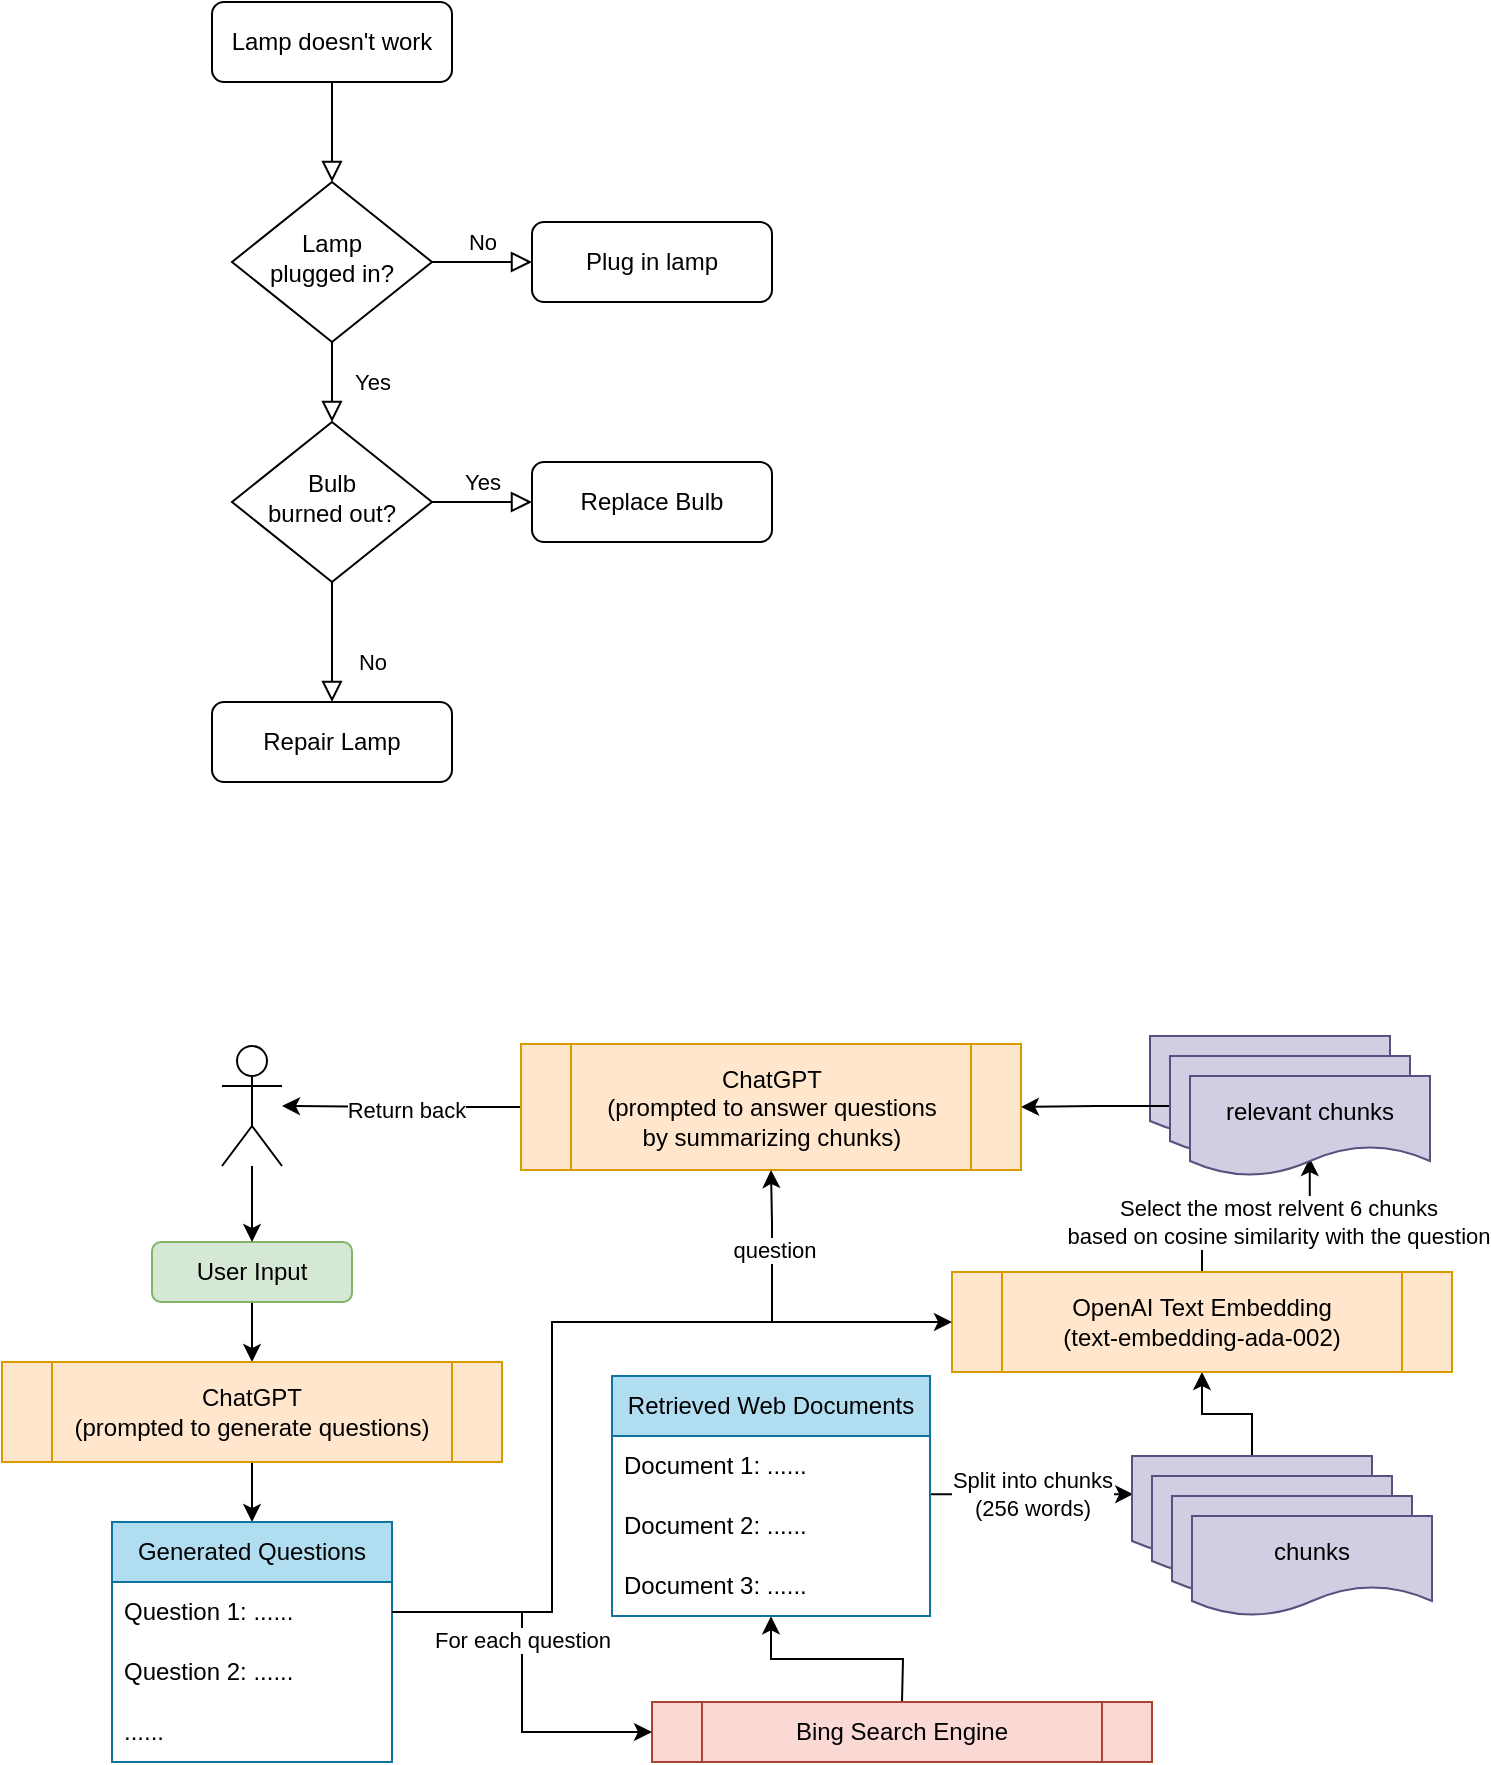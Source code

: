 <mxfile version="21.0.8" type="device"><diagram id="C5RBs43oDa-KdzZeNtuy" name="Page-1"><mxGraphModel dx="989" dy="554" grid="1" gridSize="10" guides="1" tooltips="1" connect="1" arrows="1" fold="1" page="1" pageScale="1" pageWidth="827" pageHeight="1169" math="0" shadow="0"><root><mxCell id="WIyWlLk6GJQsqaUBKTNV-0"/><mxCell id="WIyWlLk6GJQsqaUBKTNV-1" parent="WIyWlLk6GJQsqaUBKTNV-0"/><mxCell id="WIyWlLk6GJQsqaUBKTNV-2" value="" style="rounded=0;html=1;jettySize=auto;orthogonalLoop=1;fontSize=11;endArrow=block;endFill=0;endSize=8;strokeWidth=1;shadow=0;labelBackgroundColor=none;edgeStyle=orthogonalEdgeStyle;" parent="WIyWlLk6GJQsqaUBKTNV-1" source="WIyWlLk6GJQsqaUBKTNV-3" target="WIyWlLk6GJQsqaUBKTNV-6" edge="1"><mxGeometry relative="1" as="geometry"/></mxCell><mxCell id="WIyWlLk6GJQsqaUBKTNV-3" value="Lamp doesn't work" style="rounded=1;whiteSpace=wrap;html=1;fontSize=12;glass=0;strokeWidth=1;shadow=0;" parent="WIyWlLk6GJQsqaUBKTNV-1" vertex="1"><mxGeometry x="160" y="80" width="120" height="40" as="geometry"/></mxCell><mxCell id="WIyWlLk6GJQsqaUBKTNV-4" value="Yes" style="rounded=0;html=1;jettySize=auto;orthogonalLoop=1;fontSize=11;endArrow=block;endFill=0;endSize=8;strokeWidth=1;shadow=0;labelBackgroundColor=none;edgeStyle=orthogonalEdgeStyle;" parent="WIyWlLk6GJQsqaUBKTNV-1" source="WIyWlLk6GJQsqaUBKTNV-6" target="WIyWlLk6GJQsqaUBKTNV-10" edge="1"><mxGeometry y="20" relative="1" as="geometry"><mxPoint as="offset"/></mxGeometry></mxCell><mxCell id="WIyWlLk6GJQsqaUBKTNV-5" value="No" style="edgeStyle=orthogonalEdgeStyle;rounded=0;html=1;jettySize=auto;orthogonalLoop=1;fontSize=11;endArrow=block;endFill=0;endSize=8;strokeWidth=1;shadow=0;labelBackgroundColor=none;" parent="WIyWlLk6GJQsqaUBKTNV-1" source="WIyWlLk6GJQsqaUBKTNV-6" target="WIyWlLk6GJQsqaUBKTNV-7" edge="1"><mxGeometry y="10" relative="1" as="geometry"><mxPoint as="offset"/></mxGeometry></mxCell><mxCell id="WIyWlLk6GJQsqaUBKTNV-6" value="Lamp&lt;br&gt;plugged in?" style="rhombus;whiteSpace=wrap;html=1;shadow=0;fontFamily=Helvetica;fontSize=12;align=center;strokeWidth=1;spacing=6;spacingTop=-4;" parent="WIyWlLk6GJQsqaUBKTNV-1" vertex="1"><mxGeometry x="170" y="170" width="100" height="80" as="geometry"/></mxCell><mxCell id="WIyWlLk6GJQsqaUBKTNV-7" value="Plug in lamp" style="rounded=1;whiteSpace=wrap;html=1;fontSize=12;glass=0;strokeWidth=1;shadow=0;" parent="WIyWlLk6GJQsqaUBKTNV-1" vertex="1"><mxGeometry x="320" y="190" width="120" height="40" as="geometry"/></mxCell><mxCell id="WIyWlLk6GJQsqaUBKTNV-8" value="No" style="rounded=0;html=1;jettySize=auto;orthogonalLoop=1;fontSize=11;endArrow=block;endFill=0;endSize=8;strokeWidth=1;shadow=0;labelBackgroundColor=none;edgeStyle=orthogonalEdgeStyle;" parent="WIyWlLk6GJQsqaUBKTNV-1" source="WIyWlLk6GJQsqaUBKTNV-10" target="WIyWlLk6GJQsqaUBKTNV-11" edge="1"><mxGeometry x="0.333" y="20" relative="1" as="geometry"><mxPoint as="offset"/></mxGeometry></mxCell><mxCell id="WIyWlLk6GJQsqaUBKTNV-9" value="Yes" style="edgeStyle=orthogonalEdgeStyle;rounded=0;html=1;jettySize=auto;orthogonalLoop=1;fontSize=11;endArrow=block;endFill=0;endSize=8;strokeWidth=1;shadow=0;labelBackgroundColor=none;" parent="WIyWlLk6GJQsqaUBKTNV-1" source="WIyWlLk6GJQsqaUBKTNV-10" target="WIyWlLk6GJQsqaUBKTNV-12" edge="1"><mxGeometry y="10" relative="1" as="geometry"><mxPoint as="offset"/></mxGeometry></mxCell><mxCell id="WIyWlLk6GJQsqaUBKTNV-10" value="Bulb&lt;br&gt;burned out?" style="rhombus;whiteSpace=wrap;html=1;shadow=0;fontFamily=Helvetica;fontSize=12;align=center;strokeWidth=1;spacing=6;spacingTop=-4;" parent="WIyWlLk6GJQsqaUBKTNV-1" vertex="1"><mxGeometry x="170" y="290" width="100" height="80" as="geometry"/></mxCell><mxCell id="WIyWlLk6GJQsqaUBKTNV-11" value="Repair Lamp" style="rounded=1;whiteSpace=wrap;html=1;fontSize=12;glass=0;strokeWidth=1;shadow=0;" parent="WIyWlLk6GJQsqaUBKTNV-1" vertex="1"><mxGeometry x="160" y="430" width="120" height="40" as="geometry"/></mxCell><mxCell id="WIyWlLk6GJQsqaUBKTNV-12" value="Replace Bulb" style="rounded=1;whiteSpace=wrap;html=1;fontSize=12;glass=0;strokeWidth=1;shadow=0;" parent="WIyWlLk6GJQsqaUBKTNV-1" vertex="1"><mxGeometry x="320" y="310" width="120" height="40" as="geometry"/></mxCell><mxCell id="GfKh696jrFQOAWagD2zO-2" style="edgeStyle=orthogonalEdgeStyle;rounded=0;orthogonalLoop=1;jettySize=auto;html=1;entryX=0.5;entryY=0;entryDx=0;entryDy=0;" edge="1" parent="WIyWlLk6GJQsqaUBKTNV-1" source="GfKh696jrFQOAWagD2zO-0" target="GfKh696jrFQOAWagD2zO-1"><mxGeometry relative="1" as="geometry"/></mxCell><mxCell id="GfKh696jrFQOAWagD2zO-0" value="User Input" style="rounded=1;whiteSpace=wrap;html=1;fillColor=#d5e8d4;strokeColor=#82b366;" vertex="1" parent="WIyWlLk6GJQsqaUBKTNV-1"><mxGeometry x="130" y="700" width="100" height="30" as="geometry"/></mxCell><mxCell id="GfKh696jrFQOAWagD2zO-9" style="edgeStyle=orthogonalEdgeStyle;rounded=0;orthogonalLoop=1;jettySize=auto;html=1;entryX=0.5;entryY=0;entryDx=0;entryDy=0;" edge="1" parent="WIyWlLk6GJQsqaUBKTNV-1" source="GfKh696jrFQOAWagD2zO-1" target="GfKh696jrFQOAWagD2zO-4"><mxGeometry relative="1" as="geometry"/></mxCell><mxCell id="GfKh696jrFQOAWagD2zO-1" value="ChatGPT&lt;br&gt;(prompted to generate questions)" style="shape=process;whiteSpace=wrap;html=1;backgroundOutline=1;fillColor=#ffe6cc;strokeColor=#d79b00;" vertex="1" parent="WIyWlLk6GJQsqaUBKTNV-1"><mxGeometry x="55" y="760" width="250" height="50" as="geometry"/></mxCell><mxCell id="GfKh696jrFQOAWagD2zO-4" value="Generated Questions" style="swimlane;fontStyle=0;childLayout=stackLayout;horizontal=1;startSize=30;horizontalStack=0;resizeParent=1;resizeParentMax=0;resizeLast=0;collapsible=1;marginBottom=0;whiteSpace=wrap;html=1;fillColor=#b1ddf0;strokeColor=#10739e;" vertex="1" parent="WIyWlLk6GJQsqaUBKTNV-1"><mxGeometry x="110" y="840" width="140" height="120" as="geometry"/></mxCell><mxCell id="GfKh696jrFQOAWagD2zO-5" value="Question 1: ......" style="text;strokeColor=none;fillColor=none;align=left;verticalAlign=middle;spacingLeft=4;spacingRight=4;overflow=hidden;points=[[0,0.5],[1,0.5]];portConstraint=eastwest;rotatable=0;whiteSpace=wrap;html=1;" vertex="1" parent="GfKh696jrFQOAWagD2zO-4"><mxGeometry y="30" width="140" height="30" as="geometry"/></mxCell><mxCell id="GfKh696jrFQOAWagD2zO-6" value="Question 2: ......" style="text;strokeColor=none;fillColor=none;align=left;verticalAlign=middle;spacingLeft=4;spacingRight=4;overflow=hidden;points=[[0,0.5],[1,0.5]];portConstraint=eastwest;rotatable=0;whiteSpace=wrap;html=1;" vertex="1" parent="GfKh696jrFQOAWagD2zO-4"><mxGeometry y="60" width="140" height="30" as="geometry"/></mxCell><mxCell id="GfKh696jrFQOAWagD2zO-7" value="......" style="text;strokeColor=none;fillColor=none;align=left;verticalAlign=middle;spacingLeft=4;spacingRight=4;overflow=hidden;points=[[0,0.5],[1,0.5]];portConstraint=eastwest;rotatable=0;whiteSpace=wrap;html=1;" vertex="1" parent="GfKh696jrFQOAWagD2zO-4"><mxGeometry y="90" width="140" height="30" as="geometry"/></mxCell><mxCell id="GfKh696jrFQOAWagD2zO-56" style="edgeStyle=orthogonalEdgeStyle;rounded=0;orthogonalLoop=1;jettySize=auto;html=1;" edge="1" parent="WIyWlLk6GJQsqaUBKTNV-1" source="GfKh696jrFQOAWagD2zO-10" target="GfKh696jrFQOAWagD2zO-0"><mxGeometry relative="1" as="geometry"/></mxCell><mxCell id="GfKh696jrFQOAWagD2zO-10" value="" style="shape=umlActor;verticalLabelPosition=bottom;verticalAlign=top;html=1;outlineConnect=0;" vertex="1" parent="WIyWlLk6GJQsqaUBKTNV-1"><mxGeometry x="165" y="602" width="30" height="60" as="geometry"/></mxCell><mxCell id="GfKh696jrFQOAWagD2zO-21" style="edgeStyle=orthogonalEdgeStyle;rounded=0;orthogonalLoop=1;jettySize=auto;html=1;entryX=0.5;entryY=1.005;entryDx=0;entryDy=0;entryPerimeter=0;" edge="1" parent="WIyWlLk6GJQsqaUBKTNV-1" target="GfKh696jrFQOAWagD2zO-20"><mxGeometry relative="1" as="geometry"><mxPoint x="505.0" y="930.0" as="sourcePoint"/></mxGeometry></mxCell><mxCell id="GfKh696jrFQOAWagD2zO-14" value="Bing Search Engine" style="shape=process;whiteSpace=wrap;html=1;backgroundOutline=1;fillColor=#fad9d5;strokeColor=#ae4132;" vertex="1" parent="WIyWlLk6GJQsqaUBKTNV-1"><mxGeometry x="380" y="930" width="250" height="30" as="geometry"/></mxCell><mxCell id="GfKh696jrFQOAWagD2zO-15" style="edgeStyle=orthogonalEdgeStyle;rounded=0;orthogonalLoop=1;jettySize=auto;html=1;entryX=0;entryY=0.5;entryDx=0;entryDy=0;" edge="1" parent="WIyWlLk6GJQsqaUBKTNV-1" source="GfKh696jrFQOAWagD2zO-5" target="GfKh696jrFQOAWagD2zO-14"><mxGeometry relative="1" as="geometry"/></mxCell><mxCell id="GfKh696jrFQOAWagD2zO-16" value="For each question" style="edgeLabel;html=1;align=center;verticalAlign=middle;resizable=0;points=[];" vertex="1" connectable="0" parent="GfKh696jrFQOAWagD2zO-15"><mxGeometry x="-0.167" relative="1" as="geometry"><mxPoint as="offset"/></mxGeometry></mxCell><mxCell id="GfKh696jrFQOAWagD2zO-45" value="Split into chunks &lt;br&gt;(256 words)" style="edgeStyle=orthogonalEdgeStyle;rounded=0;orthogonalLoop=1;jettySize=auto;html=1;entryX=0.005;entryY=0.382;entryDx=0;entryDy=0;entryPerimeter=0;" edge="1" parent="WIyWlLk6GJQsqaUBKTNV-1" source="GfKh696jrFQOAWagD2zO-17" target="GfKh696jrFQOAWagD2zO-39"><mxGeometry relative="1" as="geometry"><Array as="points"><mxPoint x="564" y="827"/></Array></mxGeometry></mxCell><mxCell id="GfKh696jrFQOAWagD2zO-17" value="Retrieved Web Documents" style="swimlane;fontStyle=0;childLayout=stackLayout;horizontal=1;startSize=30;horizontalStack=0;resizeParent=1;resizeParentMax=0;resizeLast=0;collapsible=1;marginBottom=0;whiteSpace=wrap;html=1;fillColor=#b1ddf0;strokeColor=#10739e;" vertex="1" parent="WIyWlLk6GJQsqaUBKTNV-1"><mxGeometry x="360" y="767" width="159" height="120" as="geometry"/></mxCell><mxCell id="GfKh696jrFQOAWagD2zO-18" value="Document 1: ......" style="text;strokeColor=none;fillColor=none;align=left;verticalAlign=middle;spacingLeft=4;spacingRight=4;overflow=hidden;points=[[0,0.5],[1,0.5]];portConstraint=eastwest;rotatable=0;whiteSpace=wrap;html=1;" vertex="1" parent="GfKh696jrFQOAWagD2zO-17"><mxGeometry y="30" width="159" height="30" as="geometry"/></mxCell><mxCell id="GfKh696jrFQOAWagD2zO-19" value="Document 2: ......" style="text;strokeColor=none;fillColor=none;align=left;verticalAlign=middle;spacingLeft=4;spacingRight=4;overflow=hidden;points=[[0,0.5],[1,0.5]];portConstraint=eastwest;rotatable=0;whiteSpace=wrap;html=1;" vertex="1" parent="GfKh696jrFQOAWagD2zO-17"><mxGeometry y="60" width="159" height="30" as="geometry"/></mxCell><mxCell id="GfKh696jrFQOAWagD2zO-20" value="Document 3: ......" style="text;strokeColor=none;fillColor=none;align=left;verticalAlign=middle;spacingLeft=4;spacingRight=4;overflow=hidden;points=[[0,0.5],[1,0.5]];portConstraint=eastwest;rotatable=0;whiteSpace=wrap;html=1;" vertex="1" parent="GfKh696jrFQOAWagD2zO-17"><mxGeometry y="90" width="159" height="30" as="geometry"/></mxCell><mxCell id="GfKh696jrFQOAWagD2zO-54" style="edgeStyle=orthogonalEdgeStyle;rounded=0;orthogonalLoop=1;jettySize=auto;html=1;entryX=0.5;entryY=1;entryDx=0;entryDy=0;" edge="1" parent="WIyWlLk6GJQsqaUBKTNV-1" source="GfKh696jrFQOAWagD2zO-39" target="GfKh696jrFQOAWagD2zO-46"><mxGeometry relative="1" as="geometry"/></mxCell><mxCell id="GfKh696jrFQOAWagD2zO-39" value="" style="shape=document;whiteSpace=wrap;html=1;boundedLbl=1;fillColor=#d0cee2;strokeColor=#56517e;" vertex="1" parent="WIyWlLk6GJQsqaUBKTNV-1"><mxGeometry x="620" y="807" width="120" height="50" as="geometry"/></mxCell><mxCell id="GfKh696jrFQOAWagD2zO-42" value="" style="shape=document;whiteSpace=wrap;html=1;boundedLbl=1;fillColor=#d0cee2;strokeColor=#56517e;" vertex="1" parent="WIyWlLk6GJQsqaUBKTNV-1"><mxGeometry x="630" y="817" width="120" height="50" as="geometry"/></mxCell><mxCell id="GfKh696jrFQOAWagD2zO-43" value="" style="shape=document;whiteSpace=wrap;html=1;boundedLbl=1;fillColor=#d0cee2;strokeColor=#56517e;" vertex="1" parent="WIyWlLk6GJQsqaUBKTNV-1"><mxGeometry x="640" y="827" width="120" height="50" as="geometry"/></mxCell><mxCell id="GfKh696jrFQOAWagD2zO-44" value="chunks" style="shape=document;whiteSpace=wrap;html=1;boundedLbl=1;fillColor=#d0cee2;strokeColor=#56517e;" vertex="1" parent="WIyWlLk6GJQsqaUBKTNV-1"><mxGeometry x="650" y="837" width="120" height="50" as="geometry"/></mxCell><mxCell id="GfKh696jrFQOAWagD2zO-53" value="Select the most relvent 6&amp;nbsp;chunks &lt;br&gt;based on cosine similarity with the question" style="edgeStyle=orthogonalEdgeStyle;rounded=0;orthogonalLoop=1;jettySize=auto;html=1;entryX=0.499;entryY=0.82;entryDx=0;entryDy=0;entryPerimeter=0;" edge="1" parent="WIyWlLk6GJQsqaUBKTNV-1" source="GfKh696jrFQOAWagD2zO-46" target="GfKh696jrFQOAWagD2zO-51"><mxGeometry x="0.123" relative="1" as="geometry"><mxPoint x="580.0" y="670" as="targetPoint"/><Array as="points"><mxPoint x="655" y="690"/><mxPoint x="709" y="690"/></Array><mxPoint as="offset"/></mxGeometry></mxCell><mxCell id="GfKh696jrFQOAWagD2zO-46" value="OpenAI Text Embedding&lt;br&gt;(text-embedding-ada-002)" style="shape=process;whiteSpace=wrap;html=1;backgroundOutline=1;fillColor=#ffe6cc;strokeColor=#d79b00;" vertex="1" parent="WIyWlLk6GJQsqaUBKTNV-1"><mxGeometry x="530" y="715" width="250" height="50" as="geometry"/></mxCell><mxCell id="GfKh696jrFQOAWagD2zO-48" style="edgeStyle=orthogonalEdgeStyle;rounded=0;orthogonalLoop=1;jettySize=auto;html=1;entryX=0;entryY=0.5;entryDx=0;entryDy=0;" edge="1" parent="WIyWlLk6GJQsqaUBKTNV-1" source="GfKh696jrFQOAWagD2zO-5" target="GfKh696jrFQOAWagD2zO-46"><mxGeometry relative="1" as="geometry"><Array as="points"><mxPoint x="330" y="885"/><mxPoint x="330" y="740"/><mxPoint x="530" y="740"/></Array></mxGeometry></mxCell><mxCell id="GfKh696jrFQOAWagD2zO-49" value="" style="shape=document;whiteSpace=wrap;html=1;boundedLbl=1;fillColor=#d0cee2;strokeColor=#56517e;" vertex="1" parent="WIyWlLk6GJQsqaUBKTNV-1"><mxGeometry x="629" y="597" width="120" height="50" as="geometry"/></mxCell><mxCell id="GfKh696jrFQOAWagD2zO-60" style="edgeStyle=orthogonalEdgeStyle;rounded=0;orthogonalLoop=1;jettySize=auto;html=1;entryX=1;entryY=0.5;entryDx=0;entryDy=0;" edge="1" parent="WIyWlLk6GJQsqaUBKTNV-1" source="GfKh696jrFQOAWagD2zO-50" target="GfKh696jrFQOAWagD2zO-55"><mxGeometry relative="1" as="geometry"/></mxCell><mxCell id="GfKh696jrFQOAWagD2zO-50" value="" style="shape=document;whiteSpace=wrap;html=1;boundedLbl=1;fillColor=#d0cee2;strokeColor=#56517e;" vertex="1" parent="WIyWlLk6GJQsqaUBKTNV-1"><mxGeometry x="639" y="607" width="120" height="50" as="geometry"/></mxCell><mxCell id="GfKh696jrFQOAWagD2zO-51" value="relevant chunks" style="shape=document;whiteSpace=wrap;html=1;boundedLbl=1;fillColor=#d0cee2;strokeColor=#56517e;" vertex="1" parent="WIyWlLk6GJQsqaUBKTNV-1"><mxGeometry x="649" y="617" width="120" height="50" as="geometry"/></mxCell><mxCell id="GfKh696jrFQOAWagD2zO-61" style="edgeStyle=orthogonalEdgeStyle;rounded=0;orthogonalLoop=1;jettySize=auto;html=1;" edge="1" parent="WIyWlLk6GJQsqaUBKTNV-1" source="GfKh696jrFQOAWagD2zO-55" target="GfKh696jrFQOAWagD2zO-10"><mxGeometry relative="1" as="geometry"/></mxCell><mxCell id="GfKh696jrFQOAWagD2zO-62" value="Return back" style="edgeLabel;html=1;align=center;verticalAlign=middle;resizable=0;points=[];" vertex="1" connectable="0" parent="GfKh696jrFQOAWagD2zO-61"><mxGeometry x="-0.03" y="1" relative="1" as="geometry"><mxPoint as="offset"/></mxGeometry></mxCell><mxCell id="GfKh696jrFQOAWagD2zO-55" value="ChatGPT&lt;br&gt;(prompted to answer questions&lt;br&gt;by summarizing chunks)" style="shape=process;whiteSpace=wrap;html=1;backgroundOutline=1;fillColor=#ffe6cc;strokeColor=#d79b00;" vertex="1" parent="WIyWlLk6GJQsqaUBKTNV-1"><mxGeometry x="314.5" y="601" width="250" height="63" as="geometry"/></mxCell><mxCell id="GfKh696jrFQOAWagD2zO-59" value="" style="endArrow=classic;html=1;rounded=0;entryX=0.5;entryY=1;entryDx=0;entryDy=0;" edge="1" parent="WIyWlLk6GJQsqaUBKTNV-1" target="GfKh696jrFQOAWagD2zO-55"><mxGeometry width="50" height="50" relative="1" as="geometry"><mxPoint x="440" y="740" as="sourcePoint"/><mxPoint x="400" y="750" as="targetPoint"/><Array as="points"><mxPoint x="440" y="690"/></Array></mxGeometry></mxCell><mxCell id="GfKh696jrFQOAWagD2zO-63" value="question" style="edgeLabel;html=1;align=center;verticalAlign=middle;resizable=0;points=[];" vertex="1" connectable="0" parent="GfKh696jrFQOAWagD2zO-59"><mxGeometry x="-0.056" y="-1" relative="1" as="geometry"><mxPoint as="offset"/></mxGeometry></mxCell></root></mxGraphModel></diagram></mxfile>